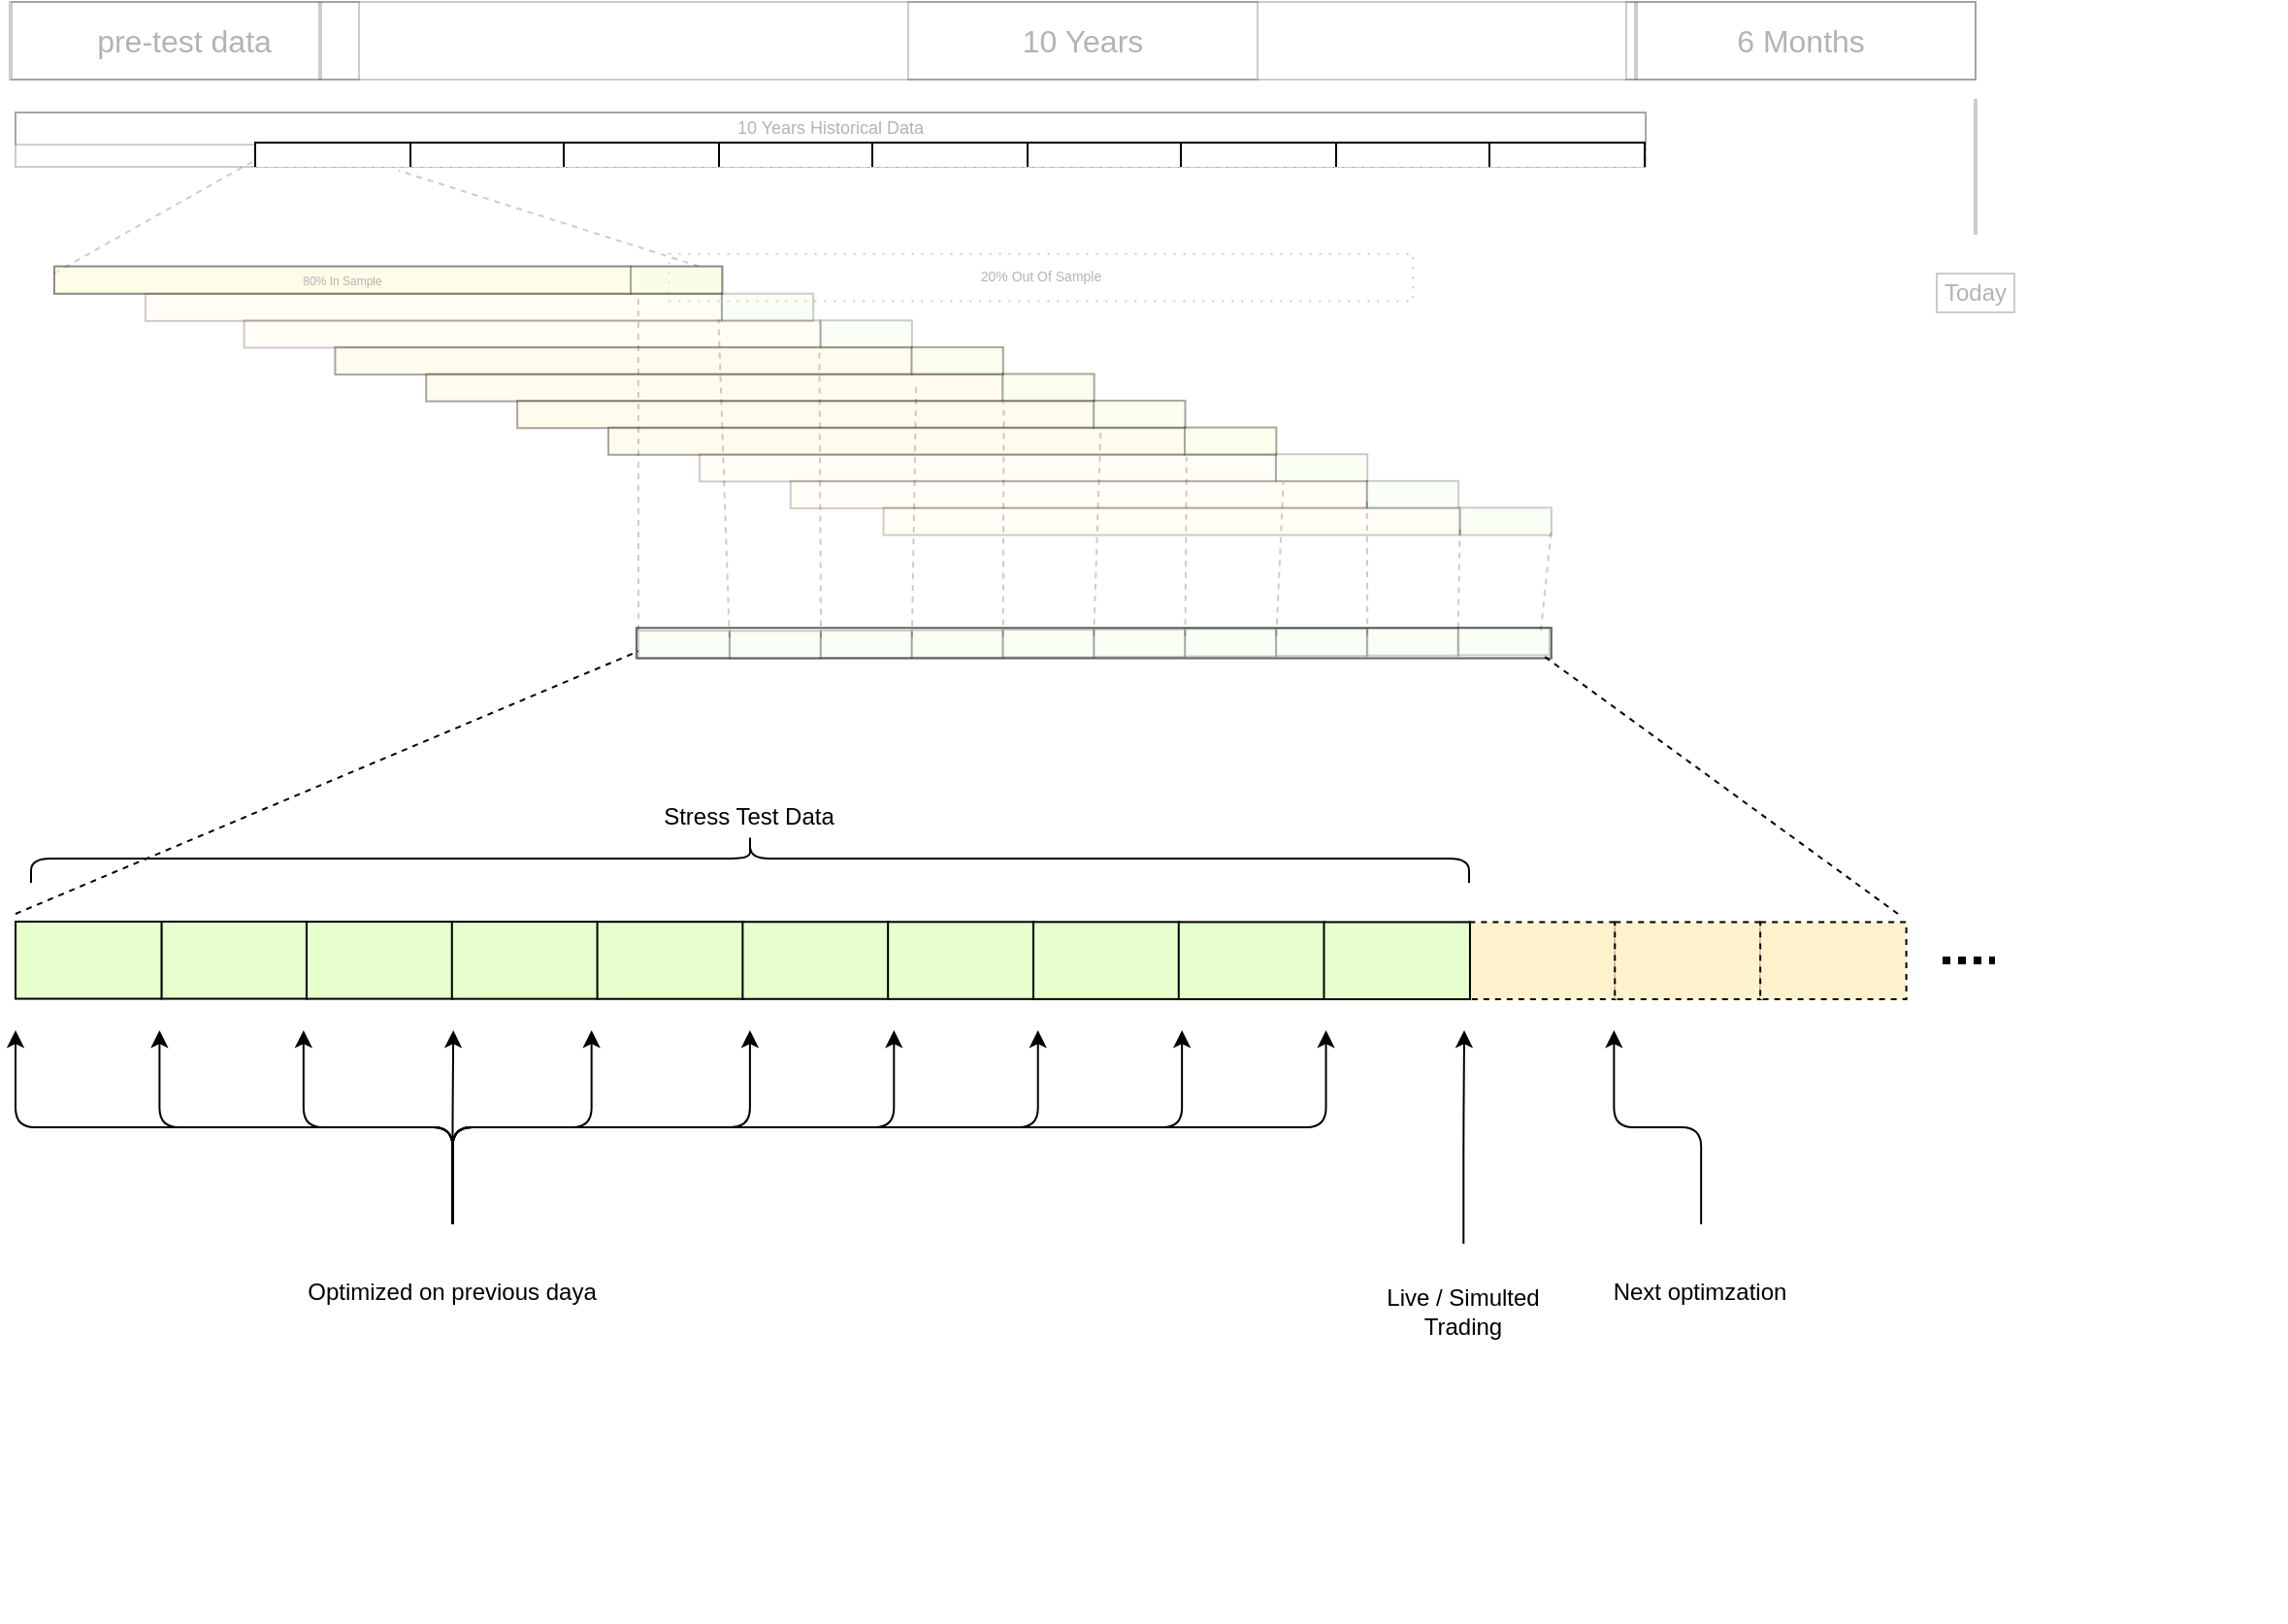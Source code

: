 <mxGraphModel dx="710" dy="561" grid="1" gridSize="10" guides="1" tooltips="1" connect="1" arrows="1" fold="1" page="1" pageScale="1" pageWidth="1100" pageHeight="850" background="#ffffff"><root><mxCell id="0"/><mxCell id="1" parent="0"/><mxCell id="311" value="" style="rounded=0;whiteSpace=wrap;html=1;opacity=20;strokeColor=#000000;fontColor=#B3B3B3;" parent="1" vertex="1"><mxGeometry x="28" y="80" width="1012" height="40" as="geometry"/></mxCell><mxCell id="312" value="Today" style="text;html=1;strokeColor=#000000;fillColor=none;align=center;verticalAlign=middle;whiteSpace=wrap;rounded=0;opacity=20;fontColor=#B3B3B3;" parent="1" vertex="1"><mxGeometry x="1020" y="220" width="40" height="20" as="geometry"/></mxCell><mxCell id="313" value="" style="line;strokeWidth=2;direction=south;html=1;opacity=20;strokeColor=#000000;fontColor=#B3B3B3;" parent="1" vertex="1"><mxGeometry x="1035" y="130" width="10" height="70" as="geometry"/></mxCell><mxCell id="315" value="10 Years" style="text;html=1;strokeColor=#000000;fillColor=none;align=center;verticalAlign=middle;whiteSpace=wrap;rounded=0;fontSize=16;opacity=20;fontColor=#B3B3B3;" parent="1" vertex="1"><mxGeometry x="490" y="80" width="180" height="40" as="geometry"/></mxCell><mxCell id="316" value="6 Months" style="text;html=1;strokeColor=#000000;fillColor=none;align=center;verticalAlign=middle;whiteSpace=wrap;rounded=0;fontSize=16;opacity=20;fontColor=#B3B3B3;" parent="1" vertex="1"><mxGeometry x="860" y="80" width="180" height="40" as="geometry"/></mxCell><mxCell id="317" value="" style="line;strokeWidth=2;direction=south;html=1;fontSize=16;opacity=20;strokeColor=#000000;fontColor=#B3B3B3;" parent="1" vertex="1"><mxGeometry x="860" y="80" width="10" height="40" as="geometry"/></mxCell><mxCell id="318" value="pre-test data" style="text;html=1;strokeColor=#000000;fillColor=none;align=center;verticalAlign=middle;whiteSpace=wrap;rounded=0;fontSize=16;opacity=20;fontColor=#B3B3B3;" parent="1" vertex="1"><mxGeometry x="27" y="80" width="180" height="40" as="geometry"/></mxCell><mxCell id="319" value="" style="line;strokeWidth=2;direction=south;html=1;fontSize=16;opacity=20;strokeColor=#000000;fontColor=#B3B3B3;" parent="1" vertex="1"><mxGeometry x="182" y="80" width="10" height="40" as="geometry"/></mxCell><mxCell id="440" value="" style="group;strokeColor=none;" parent="1" vertex="1" connectable="0"><mxGeometry x="50" y="137" width="1150" height="286" as="geometry"/></mxCell><mxCell id="382" value="20% Out Of Sample" style="text;html=1;strokeColor=#000000;fillColor=none;align=center;verticalAlign=middle;whiteSpace=wrap;rounded=0;dashed=1;dashPattern=1 4;labelBackgroundColor=#ffffff;fontSize=7;opacity=20;fontColor=#B3B3B3;" parent="440" vertex="1"><mxGeometry x="316.796" y="72.907" width="383.284" height="24.302" as="geometry"/></mxCell><mxCell id="385" value="" style="endArrow=none;dashed=1;html=1;fontSize=8;exitX=0.75;exitY=0;entryX=0.104;entryY=1.152;entryPerimeter=0;opacity=20;strokeColor=#000000;fontColor=#B3B3B3;" parent="440" source="406" target="384" edge="1"><mxGeometry width="50" height="50" relative="1" as="geometry"><mxPoint x="123.114" y="123.347" as="sourcePoint"/><mxPoint x="305.063" y="51.163" as="targetPoint"/></mxGeometry></mxCell><mxCell id="386" value="" style="endArrow=none;dashed=1;html=1;fontSize=8;entryX=0;entryY=0.75;exitX=0;exitY=0.25;opacity=20;strokeColor=#000000;fontColor=#B3B3B3;" parent="440" source="405" target="384" edge="1"><mxGeometry width="50" height="50" relative="1" as="geometry"><mxPoint x="31.289" y="44.767" as="sourcePoint"/><mxPoint x="438.039" y="5.116" as="targetPoint"/></mxGeometry></mxCell><mxCell id="387" value="" style="group;fillColor=#FFF2CC;opacity=20;strokeColor=#000000;fontColor=#B3B3B3;" parent="440" vertex="1" connectable="0"><mxGeometry x="144.709" y="120.951" width="344.174" height="14.07" as="geometry"/></mxCell><mxCell id="388" value="" style="group;fillColor=#FFF2CC;opacity=20;strokeColor=#000000;fontColor=#B3B3B3;" parent="440" vertex="1" connectable="0"><mxGeometry y="79.302" width="344.174" height="14.07" as="geometry"/></mxCell><mxCell id="389" value="" style="group;fillColor=#FFF2CC;opacity=20;strokeColor=#000000;fontColor=#B3B3B3;" parent="440" vertex="1" connectable="0"><mxGeometry x="285.508" y="162.32" width="344.174" height="14.07" as="geometry"/></mxCell><mxCell id="390" value="" style="rounded=0;whiteSpace=wrap;html=1;fontSize=6;verticalAlign=bottom;fillColor=#FFF2CC;opacity=20;strokeColor=#000000;fontColor=#B3B3B3;" parent="440" vertex="1"><mxGeometry x="332.44" y="176.11" width="297.027" height="14.07" as="geometry"/></mxCell><mxCell id="391" value="" style="rounded=0;whiteSpace=wrap;html=1;fontSize=10;fillColor=#E6FFCC;opacity=20;strokeColor=#000000;fontColor=#B3B3B3;" parent="440" vertex="1"><mxGeometry x="629.467" y="176.11" width="47.147" height="14.07" as="geometry"/></mxCell><mxCell id="392" value="" style="rounded=0;whiteSpace=wrap;html=1;fontSize=6;verticalAlign=bottom;fillColor=#FFF2CC;opacity=20;strokeColor=#000000;fontColor=#B3B3B3;" parent="440" vertex="1"><mxGeometry x="46.933" y="93.372" width="297.027" height="14.07" as="geometry"/></mxCell><mxCell id="393" value="" style="rounded=0;whiteSpace=wrap;html=1;fontSize=10;fillColor=#E6FFCC;opacity=20;strokeColor=#000000;fontColor=#B3B3B3;" parent="440" vertex="1"><mxGeometry x="343.959" y="93.372" width="47.147" height="14.07" as="geometry"/></mxCell><mxCell id="394" value="" style="rounded=0;whiteSpace=wrap;html=1;fontSize=6;verticalAlign=bottom;fillColor=#FFF2CC;opacity=20;strokeColor=#000000;fontColor=#B3B3B3;" parent="440" vertex="1"><mxGeometry x="97.777" y="107.162" width="297.027" height="14.07" as="geometry"/></mxCell><mxCell id="395" value="" style="rounded=0;whiteSpace=wrap;html=1;fontSize=10;fillColor=#E6FFCC;opacity=20;strokeColor=#000000;fontColor=#B3B3B3;" parent="440" vertex="1"><mxGeometry x="394.803" y="107.162" width="47.147" height="14.07" as="geometry"/></mxCell><mxCell id="396" value="" style="group;fillColor=#FFF2CC;opacity=20;strokeColor=#000000;fontColor=#B3B3B3;" parent="440" vertex="1" connectable="0"><mxGeometry x="191.642" y="134.741" width="344.174" height="14.07" as="geometry"/></mxCell><mxCell id="397" value="" style="group;fillColor=#FFF2CC;opacity=20;strokeColor=#000000;fontColor=#B3B3B3;" parent="440" vertex="1" connectable="0"><mxGeometry x="238.575" y="148.53" width="344.174" height="14.07" as="geometry"/></mxCell><mxCell id="398" value="" style="rounded=0;whiteSpace=wrap;html=1;fontSize=6;verticalAlign=bottom;fillColor=#FFF2CC;opacity=20;strokeColor=#000000;fontColor=#B3B3B3;" parent="440" vertex="1"><mxGeometry x="379.373" y="189.899" width="297.027" height="14.07" as="geometry"/></mxCell><mxCell id="399" value="" style="rounded=0;whiteSpace=wrap;html=1;fontSize=10;fillColor=#E6FFCC;opacity=20;strokeColor=#000000;fontColor=#B3B3B3;" parent="440" vertex="1"><mxGeometry x="676.4" y="189.899" width="47.147" height="14.07" as="geometry"/></mxCell><mxCell id="400" value="" style="rounded=0;whiteSpace=wrap;html=1;fontSize=6;verticalAlign=bottom;fillColor=#FFF2CC;opacity=20;strokeColor=#000000;fontColor=#B3B3B3;" parent="440" vertex="1"><mxGeometry x="191.642" y="134.741" width="297.027" height="14.07" as="geometry"/></mxCell><mxCell id="401" value="" style="rounded=0;whiteSpace=wrap;html=1;fontSize=10;fillColor=#E6FFCC;opacity=20;strokeColor=#000000;fontColor=#B3B3B3;" parent="440" vertex="1"><mxGeometry x="488.669" y="134.741" width="47.147" height="14.07" as="geometry"/></mxCell><mxCell id="402" value="" style="rounded=0;whiteSpace=wrap;html=1;fontSize=6;verticalAlign=bottom;fillColor=#FFF2CC;opacity=20;strokeColor=#000000;fontColor=#B3B3B3;" parent="440" vertex="1"><mxGeometry x="238.575" y="148.53" width="297.027" height="14.07" as="geometry"/></mxCell><mxCell id="403" value="" style="rounded=0;whiteSpace=wrap;html=1;fontSize=10;fillColor=#E6FFCC;opacity=20;strokeColor=#000000;fontColor=#B3B3B3;" parent="440" vertex="1"><mxGeometry x="535.602" y="148.53" width="47.147" height="14.07" as="geometry"/></mxCell><mxCell id="404" value="" style="group;fillColor=#FFFFCC;opacity=20;strokeColor=#000000;fontColor=#B3B3B3;" parent="440" vertex="1" connectable="0"><mxGeometry y="79.302" width="344.174" height="14.07" as="geometry"/></mxCell><mxCell id="405" value="&lt;font style=&quot;font-size: 6px&quot;&gt;80% In Sample&lt;/font&gt;" style="rounded=0;whiteSpace=wrap;html=1;fontSize=6;verticalAlign=bottom;fillColor=#FFF2CC;opacity=20;strokeColor=#000000;fontColor=#B3B3B3;" parent="440" vertex="1"><mxGeometry y="79.302" width="297.027" height="14.07" as="geometry"/></mxCell><mxCell id="406" value="" style="rounded=0;whiteSpace=wrap;html=1;fontSize=10;fillColor=#E6FFCC;opacity=20;strokeColor=#000000;fontColor=#B3B3B3;" parent="440" vertex="1"><mxGeometry x="297.027" y="79.302" width="47.147" height="14.07" as="geometry"/></mxCell><mxCell id="407" value="" style="rounded=0;whiteSpace=wrap;html=1;fontSize=6;verticalAlign=bottom;fillColor=#FFF2CC;opacity=20;strokeColor=#000000;fontColor=#B3B3B3;" parent="440" vertex="1"><mxGeometry x="144.709" y="120.951" width="297.027" height="14.07" as="geometry"/></mxCell><mxCell id="408" value="" style="rounded=0;whiteSpace=wrap;html=1;fontSize=10;fillColor=#E6FFCC;opacity=20;strokeColor=#000000;fontColor=#B3B3B3;" parent="440" vertex="1"><mxGeometry x="441.736" y="120.951" width="47.147" height="14.07" as="geometry"/></mxCell><mxCell id="409" value="" style="rounded=0;whiteSpace=wrap;html=1;fontSize=6;verticalAlign=bottom;fillColor=#FFF2CC;opacity=20;strokeColor=#000000;fontColor=#B3B3B3;" parent="440" vertex="1"><mxGeometry x="285.508" y="162.32" width="297.027" height="14.07" as="geometry"/></mxCell><mxCell id="410" value="" style="rounded=0;whiteSpace=wrap;html=1;fontSize=10;fillColor=#E6FFCC;opacity=20;strokeColor=#000000;fontColor=#B3B3B3;" parent="440" vertex="1"><mxGeometry x="582.534" y="162.32" width="47.147" height="14.07" as="geometry"/></mxCell><mxCell id="411" value="" style="rounded=0;whiteSpace=wrap;html=1;fontSize=6;verticalAlign=bottom;fillColor=#FFF2CC;opacity=20;strokeColor=#000000;fontColor=#B3B3B3;" parent="440" vertex="1"><mxGeometry x="427.276" y="203.689" width="297.027" height="14.07" as="geometry"/></mxCell><mxCell id="412" value="" style="rounded=0;whiteSpace=wrap;html=1;fontSize=10;fillColor=#E6FFCC;opacity=20;strokeColor=#000000;fontColor=#B3B3B3;" parent="440" vertex="1"><mxGeometry x="724.303" y="203.689" width="47.147" height="14.07" as="geometry"/></mxCell><mxCell id="413" value="" style="group;opacity=20;strokeColor=#000000;fontColor=#B3B3B3;" parent="440" vertex="1" connectable="0"><mxGeometry x="299.967" y="265.62" width="471.483" height="15.629" as="geometry"/></mxCell><mxCell id="414" value="" style="group;opacity=20;strokeColor=#000000;fontColor=#B3B3B3;" parent="413" vertex="1" connectable="0"><mxGeometry width="471.483" height="15.629" as="geometry"/></mxCell><mxCell id="415" value="" style="group;opacity=20;strokeColor=#000000;fontColor=#B3B3B3;" parent="414" vertex="1" connectable="0"><mxGeometry width="471.483" height="15.629" as="geometry"/></mxCell><mxCell id="416" value="" style="group;opacity=20;strokeColor=#000000;fontColor=#B3B3B3;" parent="415" vertex="1" connectable="0"><mxGeometry width="471.483" height="15.629" as="geometry"/></mxCell><mxCell id="417" value="" style="rounded=0;whiteSpace=wrap;html=1;fontSize=10;fillColor=#E6FFCC;opacity=20;strokeColor=#000000;fontColor=#B3B3B3;" parent="416" vertex="1"><mxGeometry x="1" y="1.474" width="47.147" height="14.07" as="geometry"/></mxCell><mxCell id="418" value="" style="rounded=0;whiteSpace=wrap;html=1;fontSize=10;fillColor=#E6FFCC;opacity=20;strokeColor=#000000;fontColor=#B3B3B3;" parent="416" vertex="1"><mxGeometry x="47.933" y="1.559" width="47.147" height="14.07" as="geometry"/></mxCell><mxCell id="419" value="" style="rounded=0;whiteSpace=wrap;html=1;fontSize=10;fillColor=#E6FFCC;opacity=20;strokeColor=#000000;fontColor=#B3B3B3;" parent="416" vertex="1"><mxGeometry x="94.836" y="1.364" width="47.147" height="14.07" as="geometry"/></mxCell><mxCell id="420" value="" style="rounded=0;whiteSpace=wrap;html=1;fontSize=10;fillColor=#E6FFCC;opacity=20;strokeColor=#000000;fontColor=#B3B3B3;" parent="416" vertex="1"><mxGeometry x="141.769" y="1.169" width="47.147" height="14.07" as="geometry"/></mxCell><mxCell id="421" value="" style="rounded=0;whiteSpace=wrap;html=1;fontSize=10;fillColor=#E6FFCC;opacity=20;strokeColor=#000000;fontColor=#B3B3B3;" parent="416" vertex="1"><mxGeometry x="188.702" y="0.975" width="47.147" height="14.07" as="geometry"/></mxCell><mxCell id="422" value="" style="rounded=0;whiteSpace=wrap;html=1;fontSize=10;fillColor=#E6FFCC;opacity=20;strokeColor=#000000;fontColor=#B3B3B3;" parent="416" vertex="1"><mxGeometry x="235.634" y="0.78" width="47.147" height="14.07" as="geometry"/></mxCell><mxCell id="423" value="" style="rounded=0;whiteSpace=wrap;html=1;fontSize=10;fillColor=#E6FFCC;opacity=20;strokeColor=#000000;fontColor=#B3B3B3;" parent="416" vertex="1"><mxGeometry x="282.567" y="0.585" width="47.147" height="14.07" as="geometry"/></mxCell><mxCell id="424" value="" style="rounded=0;whiteSpace=wrap;html=1;fontSize=10;fillColor=#E6FFCC;opacity=20;strokeColor=#000000;fontColor=#B3B3B3;" parent="416" vertex="1"><mxGeometry x="329.5" y="0.39" width="47.147" height="14.07" as="geometry"/></mxCell><mxCell id="425" value="" style="rounded=0;whiteSpace=wrap;html=1;fontSize=10;fillColor=#E6FFCC;opacity=20;strokeColor=#000000;fontColor=#B3B3B3;" parent="416" vertex="1"><mxGeometry x="376.433" y="0.195" width="47.147" height="14.07" as="geometry"/></mxCell><mxCell id="426" value="" style="rounded=0;whiteSpace=wrap;html=1;fontSize=10;fillColor=#E6FFCC;opacity=20;strokeColor=#000000;fontColor=#B3B3B3;" parent="416" vertex="1"><mxGeometry x="423.336" width="47.147" height="14.07" as="geometry"/></mxCell><mxCell id="429" value="" style="endArrow=none;dashed=1;html=1;entryX=0.855;entryY=0.047;entryPerimeter=0;exitX=1;exitY=0.25;strokeColor=#000000;opacity=20;fontColor=#B3B3B3;" parent="440" source="423" target="398" edge="1"><mxGeometry width="50" height="50" relative="1" as="geometry"><mxPoint x="-99.982" y="359.601" as="sourcePoint"/><mxPoint x="47.05" y="309.657" as="targetPoint"/></mxGeometry></mxCell><mxCell id="430" value="" style="endArrow=none;dashed=1;html=1;exitX=0;exitY=0.25;entryX=1;entryY=0.75;strokeColor=#000000;opacity=20;fontColor=#B3B3B3;" parent="440" target="412" edge="1"><mxGeometry width="50" height="50" relative="1" as="geometry"><mxPoint x="766" y="267" as="sourcePoint"/><mxPoint x="1046.871" y="179.801" as="targetPoint"/></mxGeometry></mxCell><mxCell id="431" value="" style="endArrow=none;dashed=1;html=1;entryX=0;entryY=0.75;strokeColor=#000000;opacity=20;fontColor=#B3B3B3;" parent="440" target="412" edge="1"><mxGeometry width="50" height="50" relative="1" as="geometry"><mxPoint x="723.4" y="265.705" as="sourcePoint"/><mxPoint x="1223.31" y="149.834" as="targetPoint"/></mxGeometry></mxCell><mxCell id="432" value="" style="endArrow=none;dashed=1;html=1;entryX=1;entryY=0.75;exitX=1;exitY=0.25;strokeColor=#000000;opacity=20;fontColor=#B3B3B3;" parent="440" source="424" target="398" edge="1"><mxGeometry width="50" height="50" relative="1" as="geometry"><mxPoint x="-99.982" y="429.524" as="sourcePoint"/><mxPoint x="47.05" y="379.579" as="targetPoint"/></mxGeometry></mxCell><mxCell id="433" value="" style="endArrow=none;dashed=1;html=1;entryX=0.845;entryY=0.104;entryPerimeter=0;exitX=1;exitY=0.25;strokeColor=#000000;opacity=20;fontColor=#B3B3B3;" parent="440" source="422" target="390" edge="1"><mxGeometry width="50" height="50" relative="1" as="geometry"><mxPoint x="582.249" y="259.712" as="sourcePoint"/><mxPoint x="47.05" y="309.657" as="targetPoint"/></mxGeometry></mxCell><mxCell id="434" value="" style="endArrow=none;dashed=1;html=1;entryX=0.854;entryY=0.09;entryPerimeter=0;exitX=0;exitY=0.25;strokeColor=#000000;opacity=20;fontColor=#B3B3B3;" parent="440" source="422" target="409" edge="1"><mxGeometry width="50" height="50" relative="1" as="geometry"><mxPoint x="-41.169" y="309.657" as="sourcePoint"/><mxPoint x="105.863" y="259.712" as="targetPoint"/></mxGeometry></mxCell><mxCell id="435" value="" style="endArrow=none;dashed=1;html=1;entryX=0.844;entryY=0.076;entryPerimeter=0;exitX=1;exitY=0.25;strokeColor=#000000;opacity=20;fontColor=#B3B3B3;" parent="440" source="420" target="402" edge="1"><mxGeometry width="50" height="50" relative="1" as="geometry"><mxPoint x="17.644" y="269.701" as="sourcePoint"/><mxPoint x="164.676" y="219.756" as="targetPoint"/></mxGeometry></mxCell><mxCell id="436" value="" style="endArrow=none;dashed=1;html=1;entryX=0.05;entryY=1.301;entryPerimeter=0;exitX=1;exitY=0.25;strokeColor=#000000;opacity=20;fontColor=#B3B3B3;" parent="440" source="419" target="408" edge="1"><mxGeometry width="50" height="50" relative="1" as="geometry"><mxPoint x="-99.982" y="359.601" as="sourcePoint"/><mxPoint x="47.05" y="309.657" as="targetPoint"/></mxGeometry></mxCell><mxCell id="437" value="" style="endArrow=none;dashed=1;html=1;exitX=1;exitY=0.25;strokeColor=#000000;entryX=0.84;entryY=0.093;entryPerimeter=0;opacity=20;fontColor=#B3B3B3;" parent="440" source="418" target="407" edge="1"><mxGeometry width="50" height="50" relative="1" as="geometry"><mxPoint x="-99.982" y="359.601" as="sourcePoint"/><mxPoint x="398" y="122" as="targetPoint"/></mxGeometry></mxCell><mxCell id="438" value="" style="endArrow=none;dashed=1;html=1;entryX=0.823;entryY=-0.037;entryPerimeter=0;exitX=0;exitY=0.25;strokeColor=#000000;opacity=20;fontColor=#B3B3B3;" parent="440" source="418" target="394" edge="1"><mxGeometry width="50" height="50" relative="1" as="geometry"><mxPoint x="-99.982" y="359.601" as="sourcePoint"/><mxPoint x="47.05" y="309.657" as="targetPoint"/></mxGeometry></mxCell><mxCell id="439" value="" style="endArrow=none;dashed=1;html=1;entryX=0.855;entryY=0.092;entryPerimeter=0;strokeColor=#000000;opacity=20;fontColor=#B3B3B3;" parent="440" target="392" edge="1"><mxGeometry width="50" height="50" relative="1" as="geometry"><mxPoint x="301" y="267" as="sourcePoint"/><mxPoint x="47.05" y="309.657" as="targetPoint"/></mxGeometry></mxCell><mxCell id="441" value="" style="group;opacity=20;strokeColor=#000000;fontColor=#B3B3B3;" parent="440" vertex="1" connectable="0"><mxGeometry x="-20" width="840" height="28" as="geometry"/></mxCell><mxCell id="381" value="10 Years Historical Data" style="rounded=0;whiteSpace=wrap;html=1;fontSize=9;verticalAlign=middle;opacity=20;strokeColor=#000000;fontColor=#B3B3B3;" parent="441" vertex="1"><mxGeometry width="840.0" height="16.545" as="geometry"/></mxCell><mxCell id="383" value="" style="endArrow=none;dashed=1;html=1;fontSize=8;entryX=0.815;entryY=1.088;entryPerimeter=0;exitX=0;exitY=0.25;opacity=20;strokeColor=#000000;fontColor=#B3B3B3;" parent="441" source="384" target="381" edge="1"><mxGeometry width="50" height="50" relative="1" as="geometry"><mxPoint x="-95.313" y="135.462" as="sourcePoint"/><mxPoint x="99.544" y="95.621" as="targetPoint"/></mxGeometry></mxCell><mxCell id="384" value="&lt;table border=&quot;1&quot; width=&quot;100%&quot; style=&quot;width: 100% ; height: 100% ; border-collapse: collapse ; border: 1px solid rgb(0 , 0 , 0)&quot;&gt;&lt;tbody&gt;&lt;tr&gt;&lt;td align=&quot;center&quot;&gt;&lt;br&gt;&lt;/td&gt;&lt;td&gt;&lt;br&gt;&lt;/td&gt;&lt;td&gt;&lt;br&gt;&lt;/td&gt;&lt;td&gt;&lt;br&gt;&lt;/td&gt;&lt;td&gt;&lt;br&gt;&lt;/td&gt;&lt;td&gt;&lt;br&gt;&lt;/td&gt;&lt;td&gt;&lt;br&gt;&lt;/td&gt;&lt;td align=&quot;center&quot;&gt;&lt;br&gt;&lt;/td&gt;&lt;td align=&quot;center&quot;&gt;&lt;br&gt;&lt;/td&gt;&lt;/tr&gt;&lt;/tbody&gt;&lt;/table&gt;" style="text;html=1;strokeColor=#000000;fillColor=none;overflow=fill;dashed=1;dashPattern=1 4;labelBackgroundColor=#ffffff;fontSize=8;opacity=20;fontColor=#B3B3B3;" parent="441" vertex="1"><mxGeometry x="122.927" y="15.273" width="717.073" height="12.727" as="geometry"/></mxCell><mxCell id="481" value="" style="endArrow=none;dashed=1;html=1;entryX=0;entryY=0.75;" parent="1" target="417" edge="1"><mxGeometry width="50" height="50" relative="1" as="geometry"><mxPoint x="30" y="550" as="sourcePoint"/><mxPoint x="150" y="440" as="targetPoint"/></mxGeometry></mxCell><mxCell id="482" value="" style="endArrow=none;dashed=1;html=1;entryX=0;entryY=0.75;" parent="1" edge="1"><mxGeometry width="50" height="50" relative="1" as="geometry"><mxPoint x="1000" y="550" as="sourcePoint"/><mxPoint x="816" y="416" as="targetPoint"/></mxGeometry></mxCell><mxCell id="488" value="" style="group" parent="1" vertex="1" connectable="0"><mxGeometry x="30" y="127" width="1110" height="788" as="geometry"/></mxCell><mxCell id="489" value="" style="group" parent="488" vertex="1" connectable="0"><mxGeometry width="1050" height="788" as="geometry"/></mxCell><mxCell id="458" value="Optimized on previous daya" style="text;html=1;strokeColor=none;fillColor=none;align=center;verticalAlign=middle;whiteSpace=wrap;rounded=0;" parent="489" vertex="1"><mxGeometry x="140.991" y="583" width="168.448" height="70" as="geometry"/></mxCell><mxCell id="462" value="" style="edgeStyle=elbowEdgeStyle;elbow=vertical;endArrow=classic;html=1;exitX=0.5;exitY=0;" parent="489" source="458" edge="1"><mxGeometry width="50" height="50" relative="1" as="geometry"><mxPoint x="378.45" y="583" as="sourcePoint"/><mxPoint x="675.274" y="483" as="targetPoint"/></mxGeometry></mxCell><mxCell id="463" value="" style="edgeStyle=elbowEdgeStyle;elbow=vertical;endArrow=classic;html=1;exitX=0.5;exitY=0;" parent="489" source="458" edge="1"><mxGeometry width="50" height="50" relative="1" as="geometry"><mxPoint x="222.618" y="583" as="sourcePoint"/><mxPoint x="601.068" y="483" as="targetPoint"/></mxGeometry></mxCell><mxCell id="464" value="" style="edgeStyle=elbowEdgeStyle;elbow=vertical;endArrow=classic;html=1;exitX=0.5;exitY=0;" parent="489" source="458" edge="1"><mxGeometry width="50" height="50" relative="1" as="geometry"><mxPoint x="233.007" y="593" as="sourcePoint"/><mxPoint x="526.862" y="483" as="targetPoint"/></mxGeometry></mxCell><mxCell id="465" value="" style="edgeStyle=elbowEdgeStyle;elbow=vertical;endArrow=classic;html=1;exitX=0.5;exitY=0;" parent="489" source="458" edge="1"><mxGeometry width="50" height="50" relative="1" as="geometry"><mxPoint x="233.007" y="593" as="sourcePoint"/><mxPoint x="296.824" y="483" as="targetPoint"/></mxGeometry></mxCell><mxCell id="466" value="" style="edgeStyle=elbowEdgeStyle;elbow=vertical;endArrow=classic;html=1;exitX=0.5;exitY=0;" parent="489" source="458" edge="1"><mxGeometry width="50" height="50" relative="1" as="geometry"><mxPoint x="240.427" y="603" as="sourcePoint"/><mxPoint x="378.45" y="483" as="targetPoint"/></mxGeometry></mxCell><mxCell id="467" value="" style="edgeStyle=elbowEdgeStyle;elbow=vertical;endArrow=classic;html=1;exitX=0.5;exitY=0;" parent="489" source="458" edge="1"><mxGeometry width="50" height="50" relative="1" as="geometry"><mxPoint x="247.848" y="613" as="sourcePoint"/><mxPoint x="452.656" y="483" as="targetPoint"/></mxGeometry></mxCell><mxCell id="468" value="" style="edgeStyle=elbowEdgeStyle;elbow=vertical;endArrow=classic;html=1;exitX=0.5;exitY=0;" parent="489" source="473" edge="1"><mxGeometry width="50" height="50" relative="1" as="geometry"><mxPoint x="359.157" y="683" as="sourcePoint"/><mxPoint x="746.512" y="483" as="targetPoint"/></mxGeometry></mxCell><mxCell id="469" value="" style="edgeStyle=elbowEdgeStyle;elbow=vertical;endArrow=classic;html=1;exitX=0.5;exitY=0;" parent="489" source="458" edge="1"><mxGeometry width="50" height="50" relative="1" as="geometry"><mxPoint x="240.427" y="603" as="sourcePoint"/><mxPoint y="483" as="targetPoint"/></mxGeometry></mxCell><mxCell id="470" value="" style="edgeStyle=elbowEdgeStyle;elbow=vertical;endArrow=classic;html=1;exitX=0.5;exitY=0;" parent="489" source="458" edge="1"><mxGeometry width="50" height="50" relative="1" as="geometry"><mxPoint x="247.848" y="613" as="sourcePoint"/><mxPoint x="74.206" y="483" as="targetPoint"/></mxGeometry></mxCell><mxCell id="471" value="" style="edgeStyle=elbowEdgeStyle;elbow=vertical;endArrow=classic;html=1;exitX=0.5;exitY=0;" parent="489" source="458" edge="1"><mxGeometry width="50" height="50" relative="1" as="geometry"><mxPoint x="255.269" y="623" as="sourcePoint"/><mxPoint x="148.412" y="483" as="targetPoint"/></mxGeometry></mxCell><mxCell id="472" value="" style="edgeStyle=elbowEdgeStyle;elbow=vertical;endArrow=classic;html=1;exitX=0.5;exitY=0;" parent="489" source="458" edge="1"><mxGeometry width="50" height="50" relative="1" as="geometry"><mxPoint x="262.689" y="633" as="sourcePoint"/><mxPoint x="225.586" y="483" as="targetPoint"/></mxGeometry></mxCell><mxCell id="473" value="Live / Simulted&lt;div&gt;Trading&lt;/div&gt;" style="text;html=1;strokeColor=none;fillColor=none;align=center;verticalAlign=middle;whiteSpace=wrap;rounded=0;" parent="489" vertex="1"><mxGeometry x="661.917" y="593" width="168.448" height="70" as="geometry"/></mxCell><mxCell id="475" value="Next optimzation" style="text;html=1;strokeColor=none;fillColor=none;align=center;verticalAlign=middle;whiteSpace=wrap;rounded=0;" parent="489" vertex="1"><mxGeometry x="784.357" y="583" width="168.448" height="70" as="geometry"/></mxCell><mxCell id="476" value="" style="edgeStyle=elbowEdgeStyle;elbow=vertical;endArrow=classic;html=1;exitX=0.5;exitY=0;" parent="489" source="475" edge="1"><mxGeometry width="50" height="50" relative="1" as="geometry"><mxPoint x="481.597" y="693" as="sourcePoint"/><mxPoint x="823.686" y="483" as="targetPoint"/></mxGeometry></mxCell><mxCell id="480" value="" style="group" parent="489" vertex="1" connectable="0"><mxGeometry y="427" width="974.324" height="40" as="geometry"/></mxCell><mxCell id="474" value="" style="rounded=0;whiteSpace=wrap;html=1;fontSize=10;fillColor=#FFF2CC;dashed=1;" parent="480" vertex="1"><mxGeometry x="749.186" y="0.243" width="75.242" height="39.757" as="geometry"/></mxCell><mxCell id="447" value="" style="rounded=0;whiteSpace=wrap;html=1;fontSize=10;fillColor=#E6FFCC;" parent="480" vertex="1"><mxGeometry x="75.132" width="75.242" height="39.757" as="geometry"/></mxCell><mxCell id="448" value="" style="rounded=0;whiteSpace=wrap;html=1;fontSize=10;fillColor=#E6FFCC;" parent="480" vertex="1"><mxGeometry x="149.985" y="0.03" width="75.242" height="39.757" as="geometry"/></mxCell><mxCell id="449" value="" style="rounded=0;whiteSpace=wrap;html=1;fontSize=10;fillColor=#E6FFCC;" parent="480" vertex="1"><mxGeometry x="224.885" y="0.061" width="75.242" height="39.757" as="geometry"/></mxCell><mxCell id="450" value="" style="rounded=0;whiteSpace=wrap;html=1;fontSize=10;fillColor=#E6FFCC;" parent="480" vertex="1"><mxGeometry x="299.785" y="0.091" width="75.242" height="39.757" as="geometry"/></mxCell><mxCell id="451" value="" style="rounded=0;whiteSpace=wrap;html=1;fontSize=10;fillColor=#E6FFCC;" parent="480" vertex="1"><mxGeometry x="374.685" y="0.121" width="75.242" height="39.757" as="geometry"/></mxCell><mxCell id="452" value="" style="rounded=0;whiteSpace=wrap;html=1;fontSize=10;fillColor=#E6FFCC;" parent="480" vertex="1"><mxGeometry x="449.585" y="0.152" width="75.242" height="39.757" as="geometry"/></mxCell><mxCell id="453" value="" style="rounded=0;whiteSpace=wrap;html=1;fontSize=10;fillColor=#E6FFCC;" parent="480" vertex="1"><mxGeometry x="524.485" y="0.182" width="75.242" height="39.757" as="geometry"/></mxCell><mxCell id="454" value="" style="rounded=0;whiteSpace=wrap;html=1;fontSize=10;fillColor=#E6FFCC;" parent="480" vertex="1"><mxGeometry x="599.385" y="0.212" width="75.242" height="39.757" as="geometry"/></mxCell><mxCell id="455" value="" style="rounded=0;whiteSpace=wrap;html=1;fontSize=10;fillColor=#E6FFCC;" parent="480" vertex="1"><mxGeometry x="674.238" y="0.243" width="75.242" height="39.757" as="geometry"/></mxCell><mxCell id="456" value="" style="rounded=0;whiteSpace=wrap;html=1;fontSize=10;fillColor=#E6FFCC;" parent="480" vertex="1"><mxGeometry width="75.242" height="39.757" as="geometry"/></mxCell><mxCell id="477" value="" style="rounded=0;whiteSpace=wrap;html=1;fontSize=10;fillColor=#FFF2CC;dashed=1;" parent="480" vertex="1"><mxGeometry x="824.134" y="0.243" width="75.242" height="39.757" as="geometry"/></mxCell><mxCell id="478" value="" style="rounded=0;whiteSpace=wrap;html=1;fontSize=10;fillColor=#FFF2CC;dashed=1;" parent="480" vertex="1"><mxGeometry x="899.082" y="0.243" width="75.242" height="39.757" as="geometry"/></mxCell><mxCell id="484" value="" style="shape=curlyBracket;whiteSpace=wrap;html=1;rounded=1;strokeColor=#000000;fontColor=#B3B3B3;rotation=90;" parent="489" vertex="1"><mxGeometry x="366" y="24" width="25" height="741" as="geometry"/></mxCell><mxCell id="486" value="Stress Test Data" style="text;html=1;strokeColor=none;fillColor=none;align=center;verticalAlign=middle;whiteSpace=wrap;rounded=0;fontColor=#000000;" parent="489" vertex="1"><mxGeometry x="312.162" y="363" width="132.432" height="20" as="geometry"/></mxCell><mxCell id="487" value="" style="line;strokeWidth=4;html=1;perimeter=backbonePerimeter;points=[];outlineConnect=0;dashed=1;dashPattern=1 1;perimeterSpacing=0;spacingTop=21;" parent="489" vertex="1"><mxGeometry x="993" y="442" width="27" height="10" as="geometry"/></mxCell></root></mxGraphModel>
